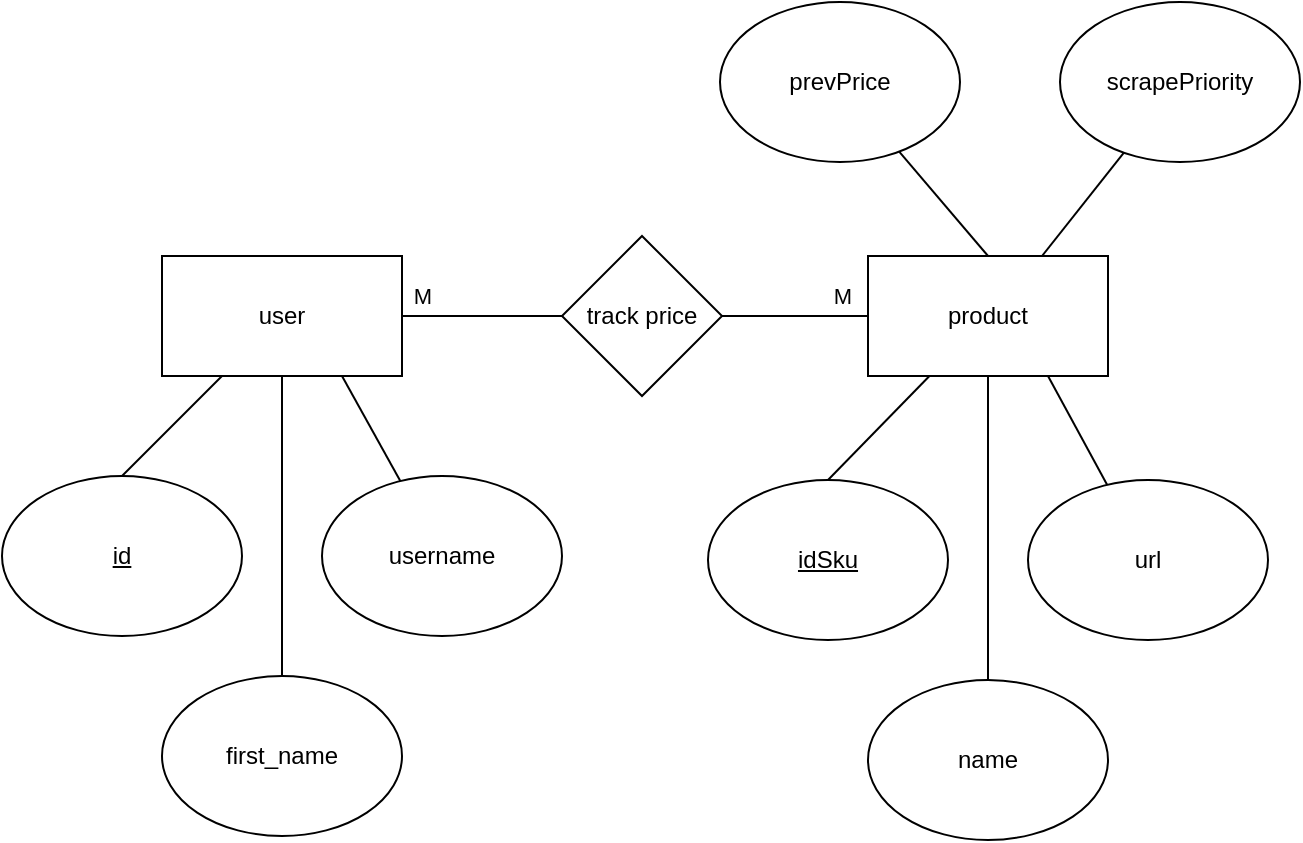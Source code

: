 <mxfile version="24.8.4">
  <diagram name="Page-1" id="i0Go5LDJQtXjAjvavBAt">
    <mxGraphModel dx="971" dy="510" grid="1" gridSize="10" guides="1" tooltips="1" connect="1" arrows="1" fold="1" page="1" pageScale="1" pageWidth="850" pageHeight="1100" math="0" shadow="0">
      <root>
        <mxCell id="0" />
        <mxCell id="1" parent="0" />
        <mxCell id="MylCemg_jx6usanNPepH-5" style="rounded=0;orthogonalLoop=1;jettySize=auto;html=1;entryX=0.5;entryY=0;entryDx=0;entryDy=0;endArrow=none;endFill=0;" parent="1" source="MylCemg_jx6usanNPepH-1" target="MylCemg_jx6usanNPepH-2" edge="1">
          <mxGeometry relative="1" as="geometry" />
        </mxCell>
        <mxCell id="MylCemg_jx6usanNPepH-1" value="user" style="rounded=0;whiteSpace=wrap;html=1;" parent="1" vertex="1">
          <mxGeometry x="370" y="220" width="120" height="60" as="geometry" />
        </mxCell>
        <mxCell id="MylCemg_jx6usanNPepH-2" value="&lt;u&gt;id&lt;/u&gt;" style="ellipse;whiteSpace=wrap;html=1;" parent="1" vertex="1">
          <mxGeometry x="290" y="330" width="120" height="80" as="geometry" />
        </mxCell>
        <mxCell id="MylCemg_jx6usanNPepH-6" style="rounded=0;orthogonalLoop=1;jettySize=auto;html=1;entryX=0.5;entryY=1;entryDx=0;entryDy=0;endArrow=none;endFill=0;" parent="1" source="MylCemg_jx6usanNPepH-3" target="MylCemg_jx6usanNPepH-1" edge="1">
          <mxGeometry relative="1" as="geometry" />
        </mxCell>
        <mxCell id="MylCemg_jx6usanNPepH-3" value="first_name" style="ellipse;whiteSpace=wrap;html=1;" parent="1" vertex="1">
          <mxGeometry x="370" y="430" width="120" height="80" as="geometry" />
        </mxCell>
        <mxCell id="MylCemg_jx6usanNPepH-7" style="rounded=0;orthogonalLoop=1;jettySize=auto;html=1;entryX=0.75;entryY=1;entryDx=0;entryDy=0;endArrow=none;endFill=0;" parent="1" source="MylCemg_jx6usanNPepH-4" target="MylCemg_jx6usanNPepH-1" edge="1">
          <mxGeometry relative="1" as="geometry" />
        </mxCell>
        <mxCell id="MylCemg_jx6usanNPepH-4" value="username" style="ellipse;whiteSpace=wrap;html=1;" parent="1" vertex="1">
          <mxGeometry x="450" y="330" width="120" height="80" as="geometry" />
        </mxCell>
        <mxCell id="MylCemg_jx6usanNPepH-8" style="rounded=0;orthogonalLoop=1;jettySize=auto;html=1;entryX=0.5;entryY=0;entryDx=0;entryDy=0;endArrow=none;endFill=0;" parent="1" source="MylCemg_jx6usanNPepH-9" target="MylCemg_jx6usanNPepH-10" edge="1">
          <mxGeometry relative="1" as="geometry" />
        </mxCell>
        <mxCell id="MylCemg_jx6usanNPepH-9" value="&lt;div&gt;product&lt;/div&gt;" style="rounded=0;whiteSpace=wrap;html=1;" parent="1" vertex="1">
          <mxGeometry x="723" y="220" width="120" height="60" as="geometry" />
        </mxCell>
        <mxCell id="MylCemg_jx6usanNPepH-10" value="&lt;u&gt;idSku&lt;/u&gt;" style="ellipse;whiteSpace=wrap;html=1;" parent="1" vertex="1">
          <mxGeometry x="643" y="332" width="120" height="80" as="geometry" />
        </mxCell>
        <mxCell id="MylCemg_jx6usanNPepH-11" style="rounded=0;orthogonalLoop=1;jettySize=auto;html=1;entryX=0.5;entryY=1;entryDx=0;entryDy=0;endArrow=none;endFill=0;" parent="1" source="MylCemg_jx6usanNPepH-12" target="MylCemg_jx6usanNPepH-9" edge="1">
          <mxGeometry relative="1" as="geometry" />
        </mxCell>
        <mxCell id="MylCemg_jx6usanNPepH-12" value="name" style="ellipse;whiteSpace=wrap;html=1;" parent="1" vertex="1">
          <mxGeometry x="723" y="432" width="120" height="80" as="geometry" />
        </mxCell>
        <mxCell id="MylCemg_jx6usanNPepH-13" style="rounded=0;orthogonalLoop=1;jettySize=auto;html=1;entryX=0.75;entryY=1;entryDx=0;entryDy=0;endArrow=none;endFill=0;" parent="1" source="MylCemg_jx6usanNPepH-14" target="MylCemg_jx6usanNPepH-9" edge="1">
          <mxGeometry relative="1" as="geometry" />
        </mxCell>
        <mxCell id="MylCemg_jx6usanNPepH-14" value="url" style="ellipse;whiteSpace=wrap;html=1;" parent="1" vertex="1">
          <mxGeometry x="803" y="332" width="120" height="80" as="geometry" />
        </mxCell>
        <mxCell id="MylCemg_jx6usanNPepH-16" style="rounded=0;orthogonalLoop=1;jettySize=auto;html=1;entryX=0.5;entryY=0;entryDx=0;entryDy=0;endArrow=none;endFill=0;" parent="1" source="MylCemg_jx6usanNPepH-15" target="MylCemg_jx6usanNPepH-9" edge="1">
          <mxGeometry relative="1" as="geometry" />
        </mxCell>
        <mxCell id="MylCemg_jx6usanNPepH-15" value="prevPrice" style="ellipse;whiteSpace=wrap;html=1;" parent="1" vertex="1">
          <mxGeometry x="649" y="93" width="120" height="80" as="geometry" />
        </mxCell>
        <mxCell id="MylCemg_jx6usanNPepH-17" value="scrapePriority" style="ellipse;whiteSpace=wrap;html=1;" parent="1" vertex="1">
          <mxGeometry x="819" y="93" width="120" height="80" as="geometry" />
        </mxCell>
        <mxCell id="MylCemg_jx6usanNPepH-18" style="rounded=0;orthogonalLoop=1;jettySize=auto;html=1;endArrow=none;endFill=0;" parent="1" source="MylCemg_jx6usanNPepH-17" edge="1">
          <mxGeometry relative="1" as="geometry">
            <mxPoint x="810" y="220" as="targetPoint" />
          </mxGeometry>
        </mxCell>
        <mxCell id="MylCemg_jx6usanNPepH-20" value="M" style="edgeStyle=orthogonalEdgeStyle;rounded=0;orthogonalLoop=1;jettySize=auto;html=1;endArrow=none;endFill=0;" parent="1" source="MylCemg_jx6usanNPepH-19" target="MylCemg_jx6usanNPepH-1" edge="1">
          <mxGeometry x="0.75" y="-10" relative="1" as="geometry">
            <mxPoint as="offset" />
          </mxGeometry>
        </mxCell>
        <mxCell id="MylCemg_jx6usanNPepH-21" value="M" style="edgeStyle=orthogonalEdgeStyle;rounded=0;orthogonalLoop=1;jettySize=auto;html=1;endArrow=none;endFill=0;" parent="1" source="MylCemg_jx6usanNPepH-19" target="MylCemg_jx6usanNPepH-9" edge="1">
          <mxGeometry x="0.644" y="10" relative="1" as="geometry">
            <mxPoint as="offset" />
          </mxGeometry>
        </mxCell>
        <mxCell id="MylCemg_jx6usanNPepH-19" value="track price" style="rhombus;whiteSpace=wrap;html=1;" parent="1" vertex="1">
          <mxGeometry x="570" y="210" width="80" height="80" as="geometry" />
        </mxCell>
      </root>
    </mxGraphModel>
  </diagram>
</mxfile>

